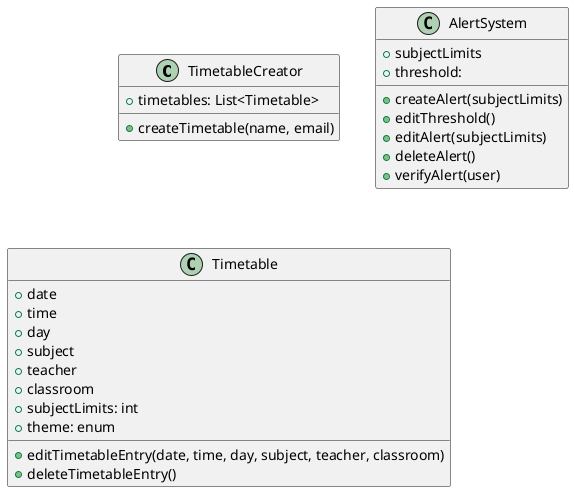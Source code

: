 @startuml timetable

class TimetableCreator {
    + timetables: List<Timetable>

    + createTimetable(name, email)
}

class AlertSystem {
    + subjectLimits
    + threshold: 
	'(Maximum number of subjects per week)'
	
    + createAlert(subjectLimits)
	+ editThreshold()
    + editAlert(subjectLimits)
    + deleteAlert()
    + verifyAlert(user)
}

class Timetable {
    + date
    + time
    + day
    + subject
    + teacher
    + classroom
    + subjectLimits: int
	+ theme: enum

    + editTimetableEntry(date, time, day, subject, teacher, classroom)
    + deleteTimetableEntry()
}

@enduml
